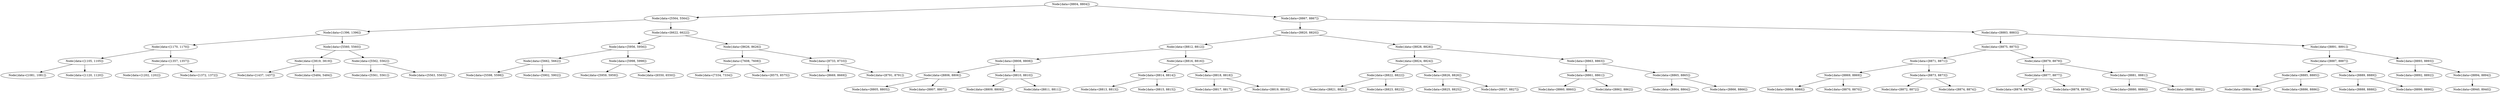 digraph G{
406729373 [label="Node{data=[8804, 8804]}"]
406729373 -> 726097125
726097125 [label="Node{data=[5564, 5564]}"]
726097125 -> 19724176
19724176 [label="Node{data=[1396, 1396]}"]
19724176 -> 2066991059
2066991059 [label="Node{data=[1170, 1170]}"]
2066991059 -> 317761778
317761778 [label="Node{data=[1105, 1105]}"]
317761778 -> 54619709
54619709 [label="Node{data=[1081, 1081]}"]
317761778 -> 1698142642
1698142642 [label="Node{data=[1120, 1120]}"]
2066991059 -> 6277016
6277016 [label="Node{data=[1357, 1357]}"]
6277016 -> 402606169
402606169 [label="Node{data=[1202, 1202]}"]
6277016 -> 524811293
524811293 [label="Node{data=[1372, 1372]}"]
19724176 -> 1180965966
1180965966 [label="Node{data=[5560, 5560]}"]
1180965966 -> 955871261
955871261 [label="Node{data=[3819, 3819]}"]
955871261 -> 1437162203
1437162203 [label="Node{data=[1437, 1437]}"]
955871261 -> 1974395751
1974395751 [label="Node{data=[5484, 5484]}"]
1180965966 -> 323885040
323885040 [label="Node{data=[5562, 5562]}"]
323885040 -> 1615127580
1615127580 [label="Node{data=[5561, 5561]}"]
323885040 -> 2133067085
2133067085 [label="Node{data=[5563, 5563]}"]
726097125 -> 2098426901
2098426901 [label="Node{data=[6622, 6622]}"]
2098426901 -> 503389648
503389648 [label="Node{data=[5956, 5956]}"]
503389648 -> 1503817224
1503817224 [label="Node{data=[5662, 5662]}"]
1503817224 -> 108201500
108201500 [label="Node{data=[5598, 5598]}"]
1503817224 -> 1613134107
1613134107 [label="Node{data=[5902, 5902]}"]
503389648 -> 1985939282
1985939282 [label="Node{data=[5998, 5998]}"]
1985939282 -> 1019733439
1019733439 [label="Node{data=[5959, 5959]}"]
1985939282 -> 580540381
580540381 [label="Node{data=[6550, 6550]}"]
2098426901 -> 1898384436
1898384436 [label="Node{data=[8626, 8626]}"]
1898384436 -> 2135744725
2135744725 [label="Node{data=[7608, 7608]}"]
2135744725 -> 2082801822
2082801822 [label="Node{data=[7334, 7334]}"]
2135744725 -> 208772216
208772216 [label="Node{data=[8575, 8575]}"]
1898384436 -> 1174304622
1174304622 [label="Node{data=[8733, 8733]}"]
1174304622 -> 1563192652
1563192652 [label="Node{data=[8669, 8669]}"]
1174304622 -> 152698767
152698767 [label="Node{data=[8791, 8791]}"]
406729373 -> 151728264
151728264 [label="Node{data=[8867, 8867]}"]
151728264 -> 1064854464
1064854464 [label="Node{data=[8820, 8820]}"]
1064854464 -> 16793454
16793454 [label="Node{data=[8812, 8812]}"]
16793454 -> 1193495878
1193495878 [label="Node{data=[8808, 8808]}"]
1193495878 -> 394050138
394050138 [label="Node{data=[8806, 8806]}"]
394050138 -> 1801891094
1801891094 [label="Node{data=[8805, 8805]}"]
394050138 -> 1797063771
1797063771 [label="Node{data=[8807, 8807]}"]
1193495878 -> 906575107
906575107 [label="Node{data=[8810, 8810]}"]
906575107 -> 1154875378
1154875378 [label="Node{data=[8809, 8809]}"]
906575107 -> 436593763
436593763 [label="Node{data=[8811, 8811]}"]
16793454 -> 431559844
431559844 [label="Node{data=[8816, 8816]}"]
431559844 -> 1713886133
1713886133 [label="Node{data=[8814, 8814]}"]
1713886133 -> 233216748
233216748 [label="Node{data=[8813, 8813]}"]
1713886133 -> 947212751
947212751 [label="Node{data=[8815, 8815]}"]
431559844 -> 1773698641
1773698641 [label="Node{data=[8818, 8818]}"]
1773698641 -> 828023464
828023464 [label="Node{data=[8817, 8817]}"]
1773698641 -> 148012949
148012949 [label="Node{data=[8819, 8819]}"]
1064854464 -> 448506985
448506985 [label="Node{data=[8828, 8828]}"]
448506985 -> 819659673
819659673 [label="Node{data=[8824, 8824]}"]
819659673 -> 1425062088
1425062088 [label="Node{data=[8822, 8822]}"]
1425062088 -> 1329945364
1329945364 [label="Node{data=[8821, 8821]}"]
1425062088 -> 148532849
148532849 [label="Node{data=[8823, 8823]}"]
819659673 -> 1618305848
1618305848 [label="Node{data=[8826, 8826]}"]
1618305848 -> 823304454
823304454 [label="Node{data=[8825, 8825]}"]
1618305848 -> 1424671179
1424671179 [label="Node{data=[8827, 8827]}"]
448506985 -> 261653697
261653697 [label="Node{data=[8863, 8863]}"]
261653697 -> 1145002665
1145002665 [label="Node{data=[8861, 8861]}"]
1145002665 -> 1619122617
1619122617 [label="Node{data=[8860, 8860]}"]
1145002665 -> 1650964731
1650964731 [label="Node{data=[8862, 8862]}"]
261653697 -> 697472762
697472762 [label="Node{data=[8865, 8865]}"]
697472762 -> 398883699
398883699 [label="Node{data=[8864, 8864]}"]
697472762 -> 2036605987
2036605987 [label="Node{data=[8866, 8866]}"]
151728264 -> 639368084
639368084 [label="Node{data=[8883, 8883]}"]
639368084 -> 453221611
453221611 [label="Node{data=[8875, 8875]}"]
453221611 -> 1060790555
1060790555 [label="Node{data=[8871, 8871]}"]
1060790555 -> 1739005923
1739005923 [label="Node{data=[8869, 8869]}"]
1739005923 -> 513384408
513384408 [label="Node{data=[8868, 8868]}"]
1739005923 -> 427473956
427473956 [label="Node{data=[8870, 8870]}"]
1060790555 -> 1973695657
1973695657 [label="Node{data=[8873, 8873]}"]
1973695657 -> 706967033
706967033 [label="Node{data=[8872, 8872]}"]
1973695657 -> 2023114810
2023114810 [label="Node{data=[8874, 8874]}"]
453221611 -> 885084304
885084304 [label="Node{data=[8879, 8879]}"]
885084304 -> 1611934685
1611934685 [label="Node{data=[8877, 8877]}"]
1611934685 -> 1370031771
1370031771 [label="Node{data=[8876, 8876]}"]
1611934685 -> 456413964
456413964 [label="Node{data=[8878, 8878]}"]
885084304 -> 625988906
625988906 [label="Node{data=[8881, 8881]}"]
625988906 -> 1682196637
1682196637 [label="Node{data=[8880, 8880]}"]
625988906 -> 2101352272
2101352272 [label="Node{data=[8882, 8882]}"]
639368084 -> 1154844615
1154844615 [label="Node{data=[8891, 8891]}"]
1154844615 -> 535358706
535358706 [label="Node{data=[8887, 8887]}"]
535358706 -> 1496211250
1496211250 [label="Node{data=[8885, 8885]}"]
1496211250 -> 615070160
615070160 [label="Node{data=[8884, 8884]}"]
1496211250 -> 1286236477
1286236477 [label="Node{data=[8886, 8886]}"]
535358706 -> 352158502
352158502 [label="Node{data=[8889, 8889]}"]
352158502 -> 1057069380
1057069380 [label="Node{data=[8888, 8888]}"]
352158502 -> 1376469197
1376469197 [label="Node{data=[8890, 8890]}"]
1154844615 -> 1299654704
1299654704 [label="Node{data=[8893, 8893]}"]
1299654704 -> 896230923
896230923 [label="Node{data=[8892, 8892]}"]
1299654704 -> 110301787
110301787 [label="Node{data=[8894, 8894]}"]
110301787 -> 244725612
244725612 [label="Node{data=[8940, 8940]}"]
}
